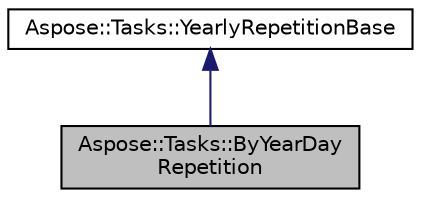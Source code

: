 digraph "Aspose::Tasks::ByYearDayRepetition"
{
 // LATEX_PDF_SIZE
  edge [fontname="Helvetica",fontsize="10",labelfontname="Helvetica",labelfontsize="10"];
  node [fontname="Helvetica",fontsize="10",shape=record];
  Node1 [label="Aspose::Tasks::ByYearDay\lRepetition",height=0.2,width=0.4,color="black", fillcolor="grey75", style="filled", fontcolor="black",tooltip="Represents a pattern which is based on the absolute position of a day in a month."];
  Node2 -> Node1 [dir="back",color="midnightblue",fontsize="10",style="solid",fontname="Helvetica"];
  Node2 [label="Aspose::Tasks::YearlyRepetitionBase",height=0.2,width=0.4,color="black", fillcolor="white", style="filled",URL="$class_aspose_1_1_tasks_1_1_yearly_repetition_base.html",tooltip="Represents a base pattern for yearly day position."];
}
